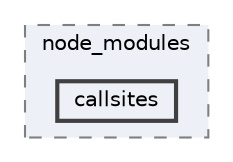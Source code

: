 digraph "pkiclassroomrescheduler/src/main/frontend/node_modules/callsites"
{
 // LATEX_PDF_SIZE
  bgcolor="transparent";
  edge [fontname=Helvetica,fontsize=10,labelfontname=Helvetica,labelfontsize=10];
  node [fontname=Helvetica,fontsize=10,shape=box,height=0.2,width=0.4];
  compound=true
  subgraph clusterdir_72953eda66ccb3a2722c28e1c3e6c23b {
    graph [ bgcolor="#edf0f7", pencolor="grey50", label="node_modules", fontname=Helvetica,fontsize=10 style="filled,dashed", URL="dir_72953eda66ccb3a2722c28e1c3e6c23b.html",tooltip=""]
  dir_57dad0d7caba1179e0db2a3ac3f434fa [label="callsites", fillcolor="#edf0f7", color="grey25", style="filled,bold", URL="dir_57dad0d7caba1179e0db2a3ac3f434fa.html",tooltip=""];
  }
}

